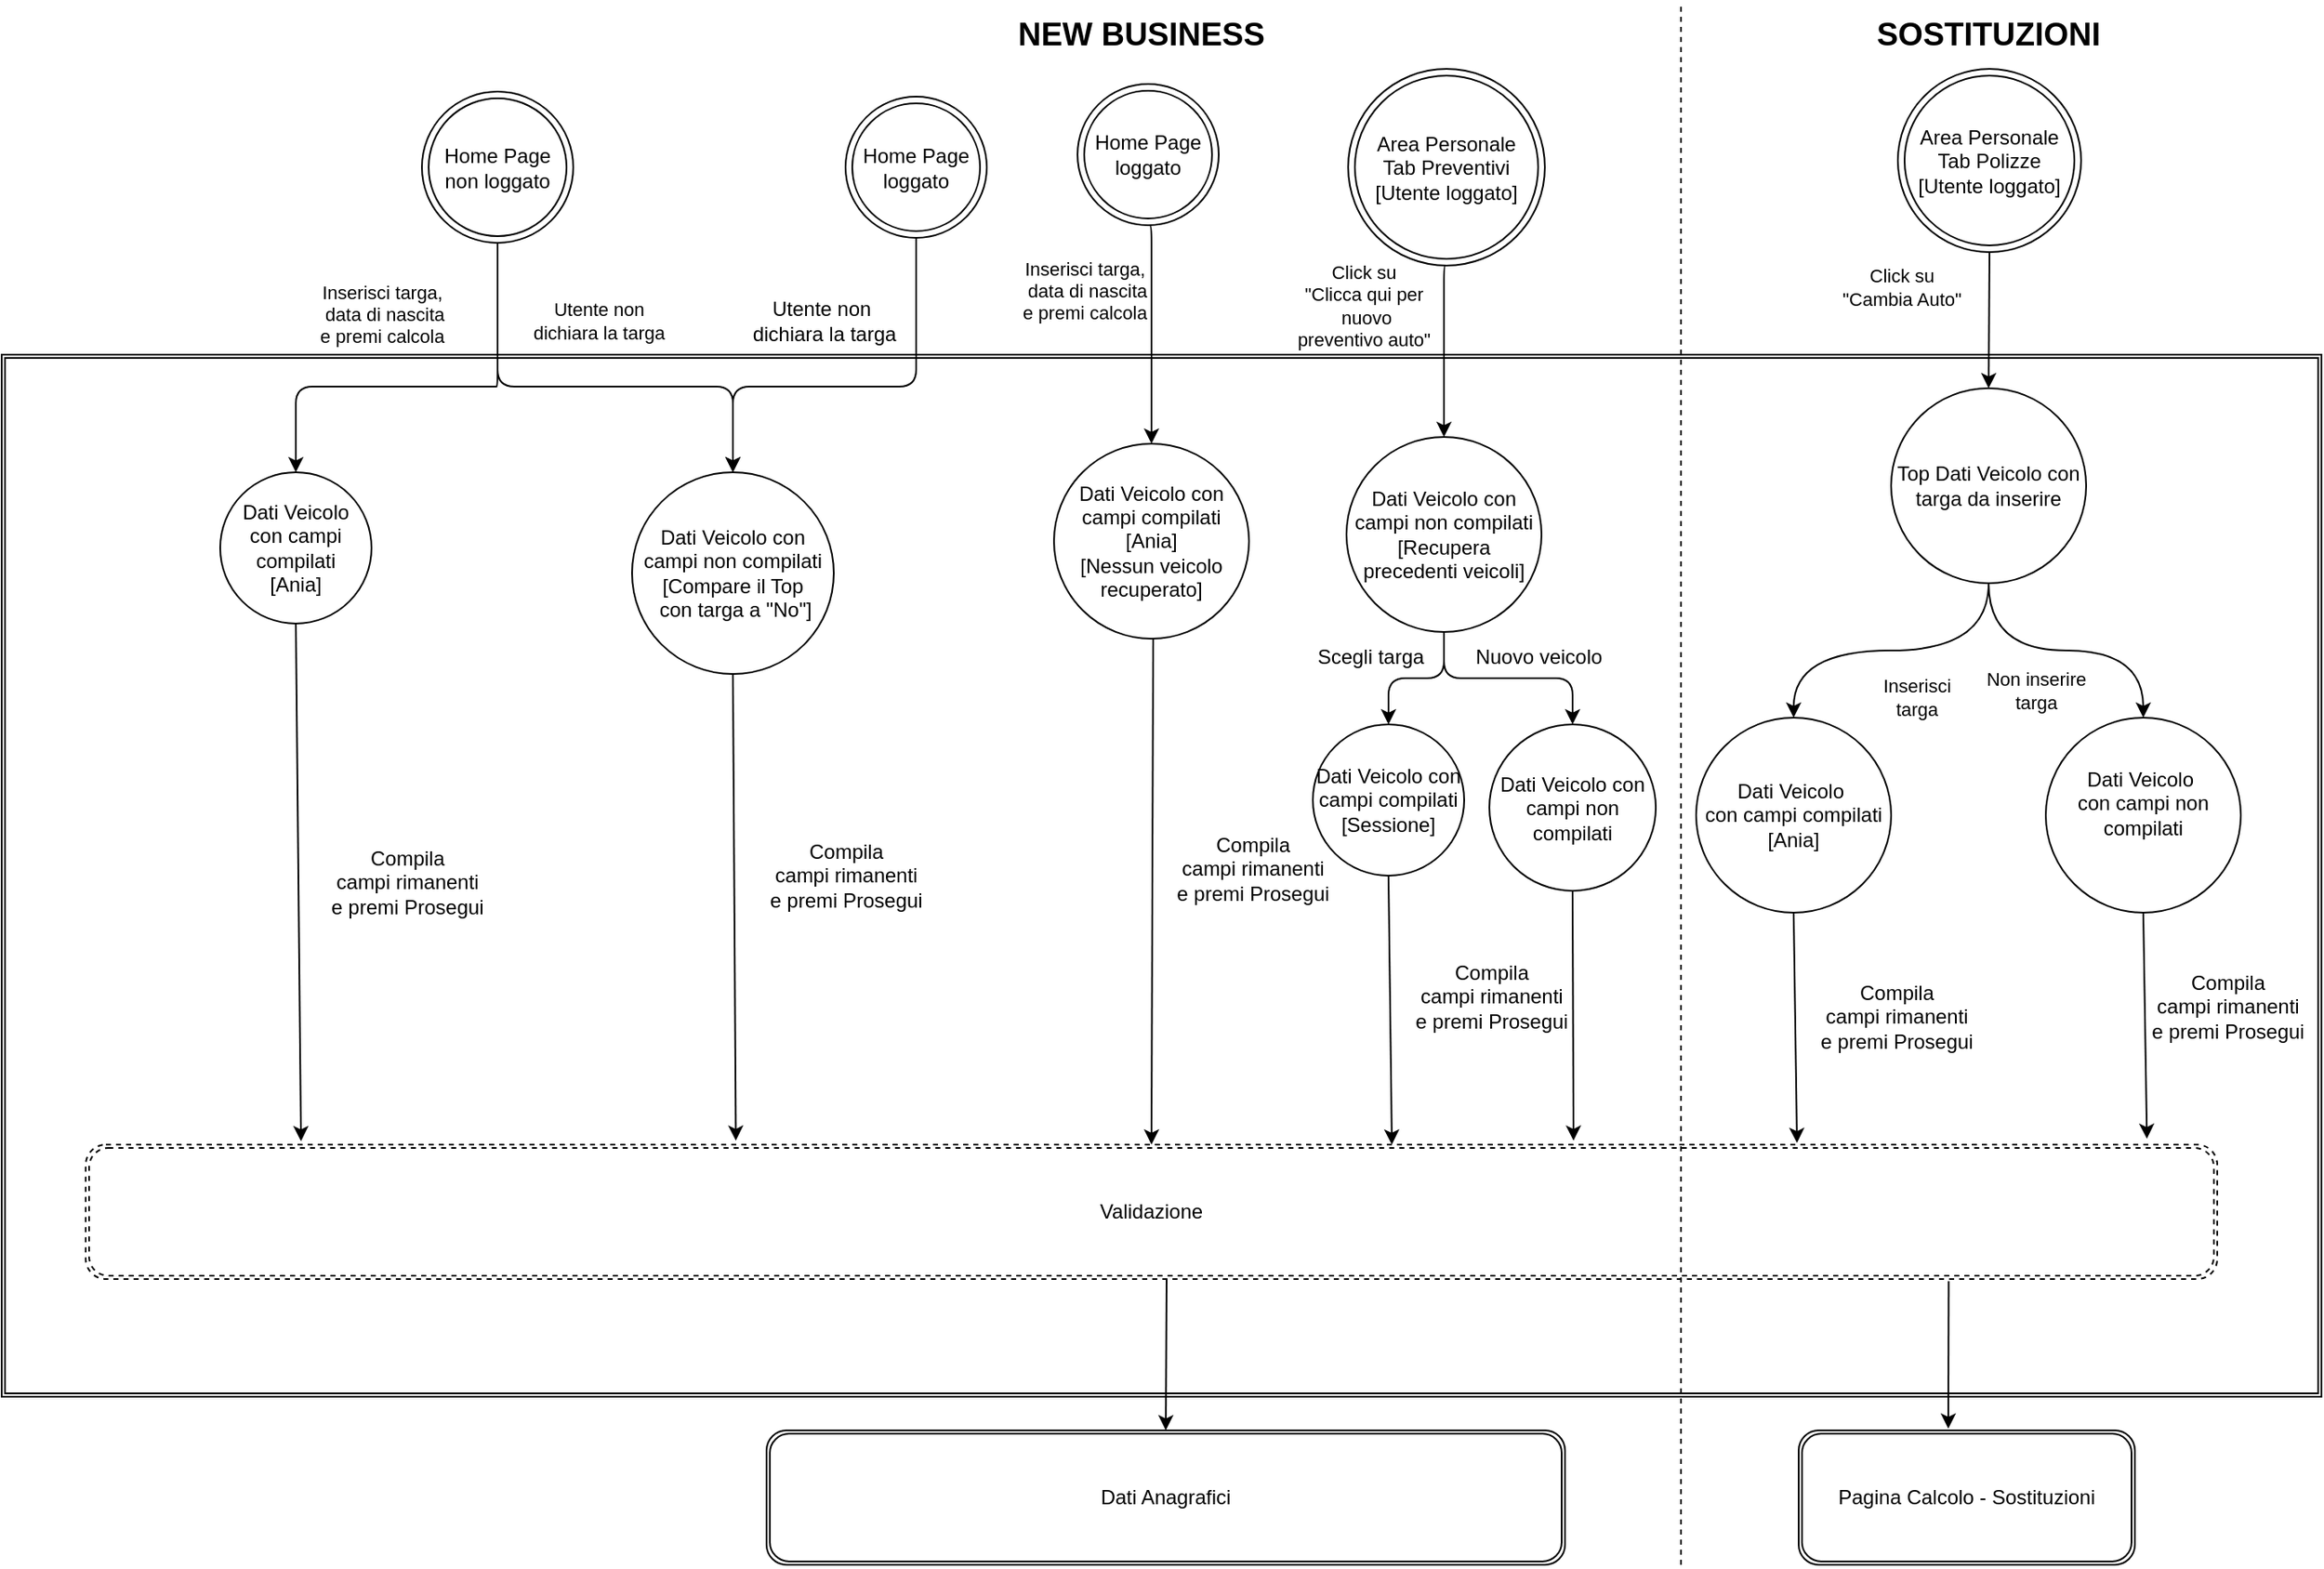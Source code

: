 <mxfile version="10.6.7" type="github"><diagram id="JJi0atK4ak9QtX_G3xx3" name="Page-1"><mxGraphModel dx="1741" dy="584" grid="1" gridSize="10" guides="1" tooltips="1" connect="1" arrows="1" fold="1" page="1" pageScale="1" pageWidth="827" pageHeight="1169" math="0" shadow="0"><root><mxCell id="0"/><mxCell id="1" parent="0"/><mxCell id="fJAn6QZTrk5kd5fj208G-4" value="" style="shape=ext;double=1;rounded=0;whiteSpace=wrap;html=1;" parent="1" vertex="1"><mxGeometry x="-180" y="210" width="1380" height="620" as="geometry"/></mxCell><mxCell id="fJAn6QZTrk5kd5fj208G-1" value="Home Page&lt;br&gt;non loggato&lt;br&gt;" style="ellipse;shape=doubleEllipse;whiteSpace=wrap;html=1;aspect=fixed;" parent="1" vertex="1"><mxGeometry x="70" y="53.5" width="90" height="90" as="geometry"/></mxCell><mxCell id="fJAn6QZTrk5kd5fj208G-3" value="Inserisci targa,&lt;br&gt;&amp;nbsp;data di nascita&lt;br&gt;e premi calcola&lt;br&gt;" style="edgeStyle=orthogonalEdgeStyle;elbow=horizontal;endArrow=classic;html=1;exitX=0.5;exitY=1;exitDx=0;exitDy=0;entryX=0.5;entryY=0;entryDx=0;entryDy=0;" parent="1" source="fJAn6QZTrk5kd5fj208G-1" target="fJAn6QZTrk5kd5fj208G-5" edge="1"><mxGeometry x="0.21" y="-43" width="50" height="50" relative="1" as="geometry"><mxPoint x="-205" y="268.5" as="sourcePoint"/><mxPoint x="-75" y="338.5" as="targetPoint"/><Array as="points"><mxPoint x="114" y="229"/><mxPoint x="-6" y="229"/></Array><mxPoint as="offset"/></mxGeometry></mxCell><mxCell id="fJAn6QZTrk5kd5fj208G-5" value="Dati Veicolo&lt;br&gt;con campi compilati&lt;br&gt;[Ania]&lt;br&gt;" style="ellipse;whiteSpace=wrap;html=1;aspect=fixed;" parent="1" vertex="1"><mxGeometry x="-50" y="280" width="90" height="90" as="geometry"/></mxCell><mxCell id="cSpS1H4KltPHv6ZelQDa-1" value="Home Page&lt;br&gt;loggato&lt;br&gt;" style="ellipse;shape=doubleEllipse;whiteSpace=wrap;html=1;aspect=fixed;" parent="1" vertex="1"><mxGeometry x="460" y="49" width="84" height="84" as="geometry"/></mxCell><mxCell id="cSpS1H4KltPHv6ZelQDa-2" value="Inserisci targa,&lt;br&gt;&amp;nbsp;data di nascita&lt;br&gt;e premi calcola&lt;br&gt;" style="edgeStyle=elbowEdgeStyle;elbow=horizontal;endArrow=classic;html=1;exitX=0.5;exitY=1;exitDx=0;exitDy=0;entryX=0.5;entryY=0;entryDx=0;entryDy=0;" parent="1" source="cSpS1H4KltPHv6ZelQDa-1" target="cSpS1H4KltPHv6ZelQDa-3" edge="1"><mxGeometry x="-0.231" y="-41" width="50" height="50" relative="1" as="geometry"><mxPoint x="330" y="148" as="sourcePoint"/><mxPoint x="335" y="268" as="targetPoint"/><Array as="points"><mxPoint x="504" y="198"/><mxPoint x="320" y="218"/></Array><mxPoint x="1" y="-10" as="offset"/></mxGeometry></mxCell><mxCell id="cSpS1H4KltPHv6ZelQDa-3" value="Dati Veicolo con campi compilati&lt;br&gt;[Ania]&lt;br&gt;[Nessun veicolo recuperato]&lt;br&gt;" style="ellipse;whiteSpace=wrap;html=1;aspect=fixed;" parent="1" vertex="1"><mxGeometry x="446" y="263" width="116" height="116" as="geometry"/></mxCell><mxCell id="cSpS1H4KltPHv6ZelQDa-5" value="Click su &lt;br&gt;&quot;Clicca qui per&lt;br&gt;&amp;nbsp;nuovo &lt;br&gt;preventivo auto&quot;&lt;br&gt;" style="edgeStyle=elbowEdgeStyle;elbow=horizontal;endArrow=classic;html=1;exitX=0.5;exitY=1;exitDx=0;exitDy=0;entryX=0.5;entryY=0;entryDx=0;entryDy=0;" parent="1" source="cSpS1H4KltPHv6ZelQDa-4" target="cSpS1H4KltPHv6ZelQDa-6" edge="1"><mxGeometry x="-0.13" y="-52" width="50" height="50" relative="1" as="geometry"><mxPoint x="679" y="158" as="sourcePoint"/><mxPoint x="689" y="273" as="targetPoint"/><Array as="points"><mxPoint x="678" y="208"/></Array><mxPoint x="4" y="-20" as="offset"/></mxGeometry></mxCell><mxCell id="cSpS1H4KltPHv6ZelQDa-6" value="Dati Veicolo con campi non compilati&lt;br&gt;[Recupera precedenti veicoli]&lt;br&gt;" style="ellipse;whiteSpace=wrap;html=1;aspect=fixed;" parent="1" vertex="1"><mxGeometry x="620" y="259" width="116" height="116" as="geometry"/></mxCell><mxCell id="cSpS1H4KltPHv6ZelQDa-8" value="&lt;b&gt;&lt;font style=&quot;font-size: 19px&quot;&gt;NEW BUSINESS&lt;/font&gt;&lt;/b&gt;" style="text;html=1;strokeColor=none;fillColor=none;align=center;verticalAlign=middle;whiteSpace=wrap;rounded=0;" parent="1" vertex="1"><mxGeometry x="406" y="10" width="184" height="20" as="geometry"/></mxCell><mxCell id="cSpS1H4KltPHv6ZelQDa-9" value="&lt;b&gt;&lt;font style=&quot;font-size: 19px&quot;&gt;SOSTITUZIONI&lt;/font&gt;&lt;/b&gt;" style="text;html=1;strokeColor=none;fillColor=none;align=center;verticalAlign=middle;whiteSpace=wrap;rounded=0;" parent="1" vertex="1"><mxGeometry x="910" y="10" width="184" height="20" as="geometry"/></mxCell><mxCell id="cSpS1H4KltPHv6ZelQDa-17" value="Inserisci &lt;br&gt;targa" style="edgeStyle=orthogonalEdgeStyle;orthogonalLoop=1;jettySize=auto;html=1;curved=1;" parent="1" source="cSpS1H4KltPHv6ZelQDa-13" target="cSpS1H4KltPHv6ZelQDa-16" edge="1"><mxGeometry x="-0.15" y="28" relative="1" as="geometry"><mxPoint as="offset"/></mxGeometry></mxCell><mxCell id="cSpS1H4KltPHv6ZelQDa-13" value="Top Dati Veicolo con targa da inserire&lt;br&gt;" style="ellipse;whiteSpace=wrap;html=1;aspect=fixed;" parent="1" vertex="1"><mxGeometry x="944" y="230" width="116" height="116" as="geometry"/></mxCell><mxCell id="cSpS1H4KltPHv6ZelQDa-16" value="Dati Veicolo&amp;nbsp;&lt;br&gt;con campi compilati&lt;br&gt;[Ania]&lt;br&gt;" style="ellipse;whiteSpace=wrap;html=1;aspect=fixed;" parent="1" vertex="1"><mxGeometry x="828" y="426" width="116" height="116" as="geometry"/></mxCell><mxCell id="cSpS1H4KltPHv6ZelQDa-12" value="Click su&lt;br&gt;&quot;Cambia Auto&quot;&lt;br&gt;" style="edgeStyle=elbowEdgeStyle;elbow=horizontal;endArrow=classic;html=1;exitX=0.5;exitY=1;exitDx=0;exitDy=0;entryX=0.5;entryY=0;entryDx=0;entryDy=0;" parent="1" source="cSpS1H4KltPHv6ZelQDa-11" target="cSpS1H4KltPHv6ZelQDa-13" edge="1"><mxGeometry x="0.457" y="-64" width="50" height="50" relative="1" as="geometry"><mxPoint x="1003" y="158" as="sourcePoint"/><mxPoint x="1002" y="259" as="targetPoint"/><Array as="points"><mxPoint x="1002" y="208"/></Array><mxPoint x="12" y="-38" as="offset"/></mxGeometry></mxCell><mxCell id="cSpS1H4KltPHv6ZelQDa-11" value="Area Personale&lt;br&gt;Tab Polizze&lt;br&gt;[Utente loggato]&lt;br&gt;" style="ellipse;shape=doubleEllipse;whiteSpace=wrap;html=1;aspect=fixed;" parent="1" vertex="1"><mxGeometry x="948" y="40" width="109" height="109" as="geometry"/></mxCell><mxCell id="cSpS1H4KltPHv6ZelQDa-18" value="Non inserire &lt;br&gt;targa" style="edgeStyle=orthogonalEdgeStyle;orthogonalLoop=1;jettySize=auto;html=1;curved=1;exitX=0.5;exitY=1;exitDx=0;exitDy=0;" parent="1" source="cSpS1H4KltPHv6ZelQDa-13" target="cSpS1H4KltPHv6ZelQDa-19" edge="1"><mxGeometry x="-0.535" y="37" relative="1" as="geometry"><mxPoint x="1194" y="367" as="sourcePoint"/><mxPoint x="28" y="61" as="offset"/></mxGeometry></mxCell><mxCell id="cSpS1H4KltPHv6ZelQDa-19" value="Dati Veicolo&amp;nbsp;&lt;br&gt;con campi non compilati&lt;br&gt;&lt;br&gt;" style="ellipse;whiteSpace=wrap;html=1;aspect=fixed;" parent="1" vertex="1"><mxGeometry x="1036" y="426" width="116" height="116" as="geometry"/></mxCell><mxCell id="cSpS1H4KltPHv6ZelQDa-27" value="Validazione" style="shape=ext;double=1;rounded=1;whiteSpace=wrap;html=1;strokeColor=#000000;dashed=1;shadow=0;glass=0;comic=0;" parent="1" vertex="1"><mxGeometry x="-130" y="680" width="1268" height="80" as="geometry"/></mxCell><mxCell id="cSpS1H4KltPHv6ZelQDa-7" value="" style="endArrow=none;dashed=1;html=1;" parent="1" edge="1"><mxGeometry width="50" height="50" relative="1" as="geometry"><mxPoint x="819" y="930" as="sourcePoint"/><mxPoint x="819" as="targetPoint"/></mxGeometry></mxCell><mxCell id="cSpS1H4KltPHv6ZelQDa-28" value="" style="endArrow=classic;html=1;exitX=0.5;exitY=1;exitDx=0;exitDy=0;entryX=0.101;entryY=-0.025;entryDx=0;entryDy=0;entryPerimeter=0;" parent="1" source="fJAn6QZTrk5kd5fj208G-5" target="cSpS1H4KltPHv6ZelQDa-27" edge="1"><mxGeometry width="50" height="50" relative="1" as="geometry"><mxPoint x="-15" y="550.5" as="sourcePoint"/><mxPoint x="-3" y="670" as="targetPoint"/></mxGeometry></mxCell><mxCell id="cSpS1H4KltPHv6ZelQDa-29" value="Compila &lt;br&gt;campi rimanenti &lt;br&gt;e premi Prosegui" style="text;html=1;resizable=0;points=[];align=center;verticalAlign=middle;labelBackgroundColor=#ffffff;" parent="cSpS1H4KltPHv6ZelQDa-28" vertex="1" connectable="0"><mxGeometry x="-0.075" y="2" relative="1" as="geometry"><mxPoint x="62" y="11" as="offset"/></mxGeometry></mxCell><mxCell id="cSpS1H4KltPHv6ZelQDa-30" value="" style="endArrow=classic;html=1;exitX=0.5;exitY=1;exitDx=0;exitDy=0;entryX=0.5;entryY=0;entryDx=0;entryDy=0;" parent="1" target="cSpS1H4KltPHv6ZelQDa-27" edge="1"><mxGeometry width="50" height="50" relative="1" as="geometry"><mxPoint x="505" y="379" as="sourcePoint"/><mxPoint x="510" y="680" as="targetPoint"/></mxGeometry></mxCell><mxCell id="cSpS1H4KltPHv6ZelQDa-31" value="Compila &lt;br&gt;campi rimanenti &lt;br&gt;e premi Prosegui" style="text;html=1;resizable=0;points=[];align=center;verticalAlign=middle;labelBackgroundColor=#ffffff;" parent="cSpS1H4KltPHv6ZelQDa-30" vertex="1" connectable="0"><mxGeometry x="-0.075" y="2" relative="1" as="geometry"><mxPoint x="57.5" y="-2" as="offset"/></mxGeometry></mxCell><mxCell id="cSpS1H4KltPHv6ZelQDa-32" value="" style="endArrow=classic;html=1;exitX=0.5;exitY=1;exitDx=0;exitDy=0;entryX=0.5;entryY=0;entryDx=0;entryDy=0;edgeStyle=orthogonalEdgeStyle;" parent="1" source="cSpS1H4KltPHv6ZelQDa-6" target="ZWPn5U4pZdqaBpn7iLRA-11" edge="1"><mxGeometry width="50" height="50" relative="1" as="geometry"><mxPoint x="660" y="389" as="sourcePoint"/><mxPoint x="680" y="400" as="targetPoint"/></mxGeometry></mxCell><mxCell id="cSpS1H4KltPHv6ZelQDa-33" value="Scegli targa" style="text;html=1;resizable=0;points=[];align=center;verticalAlign=middle;labelBackgroundColor=#ffffff;" parent="cSpS1H4KltPHv6ZelQDa-32" vertex="1" connectable="0"><mxGeometry x="-0.075" y="2" relative="1" as="geometry"><mxPoint x="-31" y="-15" as="offset"/></mxGeometry></mxCell><mxCell id="cSpS1H4KltPHv6ZelQDa-35" value="" style="endArrow=classic;html=1;exitX=0.5;exitY=1;exitDx=0;exitDy=0;" parent="1" source="cSpS1H4KltPHv6ZelQDa-16" edge="1"><mxGeometry width="50" height="50" relative="1" as="geometry"><mxPoint x="883" y="542" as="sourcePoint"/><mxPoint x="888" y="679" as="targetPoint"/></mxGeometry></mxCell><mxCell id="cSpS1H4KltPHv6ZelQDa-36" value="Compila &lt;br&gt;campi rimanenti &lt;br&gt;e premi Prosegui" style="text;html=1;resizable=0;points=[];align=center;verticalAlign=middle;labelBackgroundColor=#ffffff;" parent="cSpS1H4KltPHv6ZelQDa-35" vertex="1" connectable="0"><mxGeometry x="-0.075" y="2" relative="1" as="geometry"><mxPoint x="57.5" y="-2" as="offset"/></mxGeometry></mxCell><mxCell id="cSpS1H4KltPHv6ZelQDa-37" value="" style="endArrow=classic;html=1;exitX=0.5;exitY=1;exitDx=0;exitDy=0;entryX=0.967;entryY=-0.043;entryDx=0;entryDy=0;entryPerimeter=0;" parent="1" source="cSpS1H4KltPHv6ZelQDa-19" target="cSpS1H4KltPHv6ZelQDa-27" edge="1"><mxGeometry width="50" height="50" relative="1" as="geometry"><mxPoint x="896" y="552" as="sourcePoint"/><mxPoint x="898" y="691" as="targetPoint"/></mxGeometry></mxCell><mxCell id="cSpS1H4KltPHv6ZelQDa-38" value="Compila &lt;br&gt;campi rimanenti &lt;br&gt;e premi Prosegui" style="text;html=1;resizable=0;points=[];align=center;verticalAlign=middle;labelBackgroundColor=#ffffff;" parent="cSpS1H4KltPHv6ZelQDa-37" vertex="1" connectable="0"><mxGeometry x="-0.075" y="2" relative="1" as="geometry"><mxPoint x="47" y="-6" as="offset"/></mxGeometry></mxCell><mxCell id="cSpS1H4KltPHv6ZelQDa-40" value="Dati Anagrafici" style="shape=ext;double=1;rounded=1;whiteSpace=wrap;html=1;" parent="1" vertex="1"><mxGeometry x="275" y="850" width="475" height="80" as="geometry"/></mxCell><mxCell id="cSpS1H4KltPHv6ZelQDa-41" value="" style="endArrow=classic;html=1;entryX=0.5;entryY=0;entryDx=0;entryDy=0;" parent="1" target="cSpS1H4KltPHv6ZelQDa-40" edge="1"><mxGeometry width="50" height="50" relative="1" as="geometry"><mxPoint x="513" y="760" as="sourcePoint"/><mxPoint x="380" y="770" as="targetPoint"/></mxGeometry></mxCell><mxCell id="cSpS1H4KltPHv6ZelQDa-4" value="Area Personale&lt;br&gt;Tab Preventivi&lt;br&gt;[Utente loggato]&lt;br&gt;" style="ellipse;shape=doubleEllipse;whiteSpace=wrap;html=1;aspect=fixed;" parent="1" vertex="1"><mxGeometry x="621" y="40" width="117" height="117" as="geometry"/></mxCell><mxCell id="cSpS1H4KltPHv6ZelQDa-42" value="" style="endArrow=classic;html=1;exitX=0.874;exitY=1.015;exitDx=0;exitDy=0;exitPerimeter=0;" parent="1" source="cSpS1H4KltPHv6ZelQDa-27" edge="1"><mxGeometry width="50" height="50" relative="1" as="geometry"><mxPoint x="960" y="910" as="sourcePoint"/><mxPoint x="978" y="849" as="targetPoint"/></mxGeometry></mxCell><mxCell id="cSpS1H4KltPHv6ZelQDa-43" value="Pagina Calcolo - Sostituzioni" style="shape=ext;double=1;rounded=1;whiteSpace=wrap;html=1;" parent="1" vertex="1"><mxGeometry x="889" y="850" width="200" height="80" as="geometry"/></mxCell><mxCell id="ZWPn5U4pZdqaBpn7iLRA-2" value="Utente non &lt;br&gt;dichiara la targa" style="endArrow=classic;html=1;exitX=0.5;exitY=1;exitDx=0;exitDy=0;entryX=0.5;entryY=0;entryDx=0;entryDy=0;edgeStyle=orthogonalEdgeStyle;" edge="1" parent="1" source="fJAn6QZTrk5kd5fj208G-1" target="ZWPn5U4pZdqaBpn7iLRA-3"><mxGeometry x="0.051" y="39" width="50" height="50" relative="1" as="geometry"><mxPoint x="240" y="370" as="sourcePoint"/><mxPoint x="290" y="320" as="targetPoint"/><Array as="points"><mxPoint x="115" y="229"/><mxPoint x="255" y="229"/></Array><mxPoint as="offset"/></mxGeometry></mxCell><mxCell id="ZWPn5U4pZdqaBpn7iLRA-3" value="Dati Veicolo con campi non compilati&lt;br&gt;[Compare il Top&lt;br&gt;&amp;nbsp;con targa a &quot;No&quot;]&lt;br&gt;" style="ellipse;whiteSpace=wrap;html=1;aspect=fixed;" vertex="1" parent="1"><mxGeometry x="195" y="280" width="120" height="120" as="geometry"/></mxCell><mxCell id="ZWPn5U4pZdqaBpn7iLRA-6" value="Home Page&lt;br&gt;loggato&lt;br&gt;" style="ellipse;shape=doubleEllipse;whiteSpace=wrap;html=1;aspect=fixed;" vertex="1" parent="1"><mxGeometry x="322" y="56.5" width="84" height="84" as="geometry"/></mxCell><mxCell id="ZWPn5U4pZdqaBpn7iLRA-7" value="" style="endArrow=classic;html=1;exitX=0.5;exitY=1;exitDx=0;exitDy=0;entryX=0.5;entryY=0;entryDx=0;entryDy=0;edgeStyle=orthogonalEdgeStyle;" edge="1" parent="1" source="ZWPn5U4pZdqaBpn7iLRA-6" target="ZWPn5U4pZdqaBpn7iLRA-3"><mxGeometry width="50" height="50" relative="1" as="geometry"><mxPoint x="370" y="280" as="sourcePoint"/><mxPoint x="420" y="230" as="targetPoint"/><Array as="points"><mxPoint x="364" y="229"/><mxPoint x="255" y="229"/></Array></mxGeometry></mxCell><mxCell id="ZWPn5U4pZdqaBpn7iLRA-8" value="&lt;span&gt;Utente non&amp;nbsp;&lt;/span&gt;&lt;br&gt;&lt;span&gt;dichiara la targa&lt;/span&gt;" style="text;html=1;resizable=0;points=[];align=center;verticalAlign=middle;labelBackgroundColor=#ffffff;direction=west;" vertex="1" connectable="0" parent="ZWPn5U4pZdqaBpn7iLRA-7"><mxGeometry x="-0.272" y="-27" relative="1" as="geometry"><mxPoint x="-53.5" y="-12.5" as="offset"/></mxGeometry></mxCell><mxCell id="ZWPn5U4pZdqaBpn7iLRA-9" value="" style="endArrow=classic;html=1;exitX=0.5;exitY=1;exitDx=0;exitDy=0;entryX=0.305;entryY=-0.029;entryDx=0;entryDy=0;entryPerimeter=0;" edge="1" parent="1" source="ZWPn5U4pZdqaBpn7iLRA-3" target="cSpS1H4KltPHv6ZelQDa-27"><mxGeometry width="50" height="50" relative="1" as="geometry"><mxPoint x="230" y="530" as="sourcePoint"/><mxPoint x="280" y="480" as="targetPoint"/></mxGeometry></mxCell><mxCell id="ZWPn5U4pZdqaBpn7iLRA-10" value="Compila &lt;br&gt;campi rimanenti &lt;br&gt;e premi Prosegui" style="text;html=1;resizable=0;points=[];align=center;verticalAlign=middle;labelBackgroundColor=#ffffff;" vertex="1" connectable="0" parent="ZWPn5U4pZdqaBpn7iLRA-9"><mxGeometry x="-0.317" y="-4" relative="1" as="geometry"><mxPoint x="70.5" y="25" as="offset"/></mxGeometry></mxCell><mxCell id="ZWPn5U4pZdqaBpn7iLRA-11" value="Dati Veicolo con campi compilati&lt;br&gt;[Sessione]&lt;br&gt;" style="ellipse;whiteSpace=wrap;html=1;aspect=fixed;" vertex="1" parent="1"><mxGeometry x="600" y="430" width="90" height="90" as="geometry"/></mxCell><mxCell id="ZWPn5U4pZdqaBpn7iLRA-12" value="Dati Veicolo con campi non compilati&lt;br&gt;" style="ellipse;whiteSpace=wrap;html=1;aspect=fixed;" vertex="1" parent="1"><mxGeometry x="705" y="430" width="99" height="99" as="geometry"/></mxCell><mxCell id="ZWPn5U4pZdqaBpn7iLRA-13" value="" style="endArrow=classic;html=1;exitX=0.5;exitY=1;exitDx=0;exitDy=0;entryX=0.5;entryY=0;entryDx=0;entryDy=0;edgeStyle=orthogonalEdgeStyle;" edge="1" parent="1" source="cSpS1H4KltPHv6ZelQDa-6" target="ZWPn5U4pZdqaBpn7iLRA-12"><mxGeometry width="50" height="50" relative="1" as="geometry"><mxPoint x="688" y="385" as="sourcePoint"/><mxPoint x="655" y="440" as="targetPoint"/></mxGeometry></mxCell><mxCell id="ZWPn5U4pZdqaBpn7iLRA-14" value="Nuovo veicolo" style="text;html=1;resizable=0;points=[];align=center;verticalAlign=middle;labelBackgroundColor=#ffffff;" vertex="1" connectable="0" parent="ZWPn5U4pZdqaBpn7iLRA-13"><mxGeometry x="-0.075" y="2" relative="1" as="geometry"><mxPoint x="22" y="-11" as="offset"/></mxGeometry></mxCell><mxCell id="ZWPn5U4pZdqaBpn7iLRA-15" value="" style="endArrow=classic;html=1;exitX=0.5;exitY=1;exitDx=0;exitDy=0;" edge="1" parent="1" source="ZWPn5U4pZdqaBpn7iLRA-11"><mxGeometry width="50" height="50" relative="1" as="geometry"><mxPoint x="660" y="530" as="sourcePoint"/><mxPoint x="647" y="680" as="targetPoint"/></mxGeometry></mxCell><mxCell id="ZWPn5U4pZdqaBpn7iLRA-16" value="Compila &lt;br&gt;campi rimanenti &lt;br&gt;e premi Prosegui" style="text;html=1;resizable=0;points=[];align=center;verticalAlign=middle;labelBackgroundColor=#ffffff;" vertex="1" connectable="0" parent="ZWPn5U4pZdqaBpn7iLRA-15"><mxGeometry x="-0.075" y="2" relative="1" as="geometry"><mxPoint x="57.5" y="-2" as="offset"/></mxGeometry></mxCell><mxCell id="ZWPn5U4pZdqaBpn7iLRA-17" value="" style="endArrow=classic;html=1;exitX=0.5;exitY=1;exitDx=0;exitDy=0;entryX=0.698;entryY=-0.029;entryDx=0;entryDy=0;entryPerimeter=0;" edge="1" parent="1" source="ZWPn5U4pZdqaBpn7iLRA-12" target="cSpS1H4KltPHv6ZelQDa-27"><mxGeometry width="50" height="50" relative="1" as="geometry"><mxPoint x="790" y="529" as="sourcePoint"/><mxPoint x="792" y="666" as="targetPoint"/></mxGeometry></mxCell></root></mxGraphModel></diagram></mxfile>